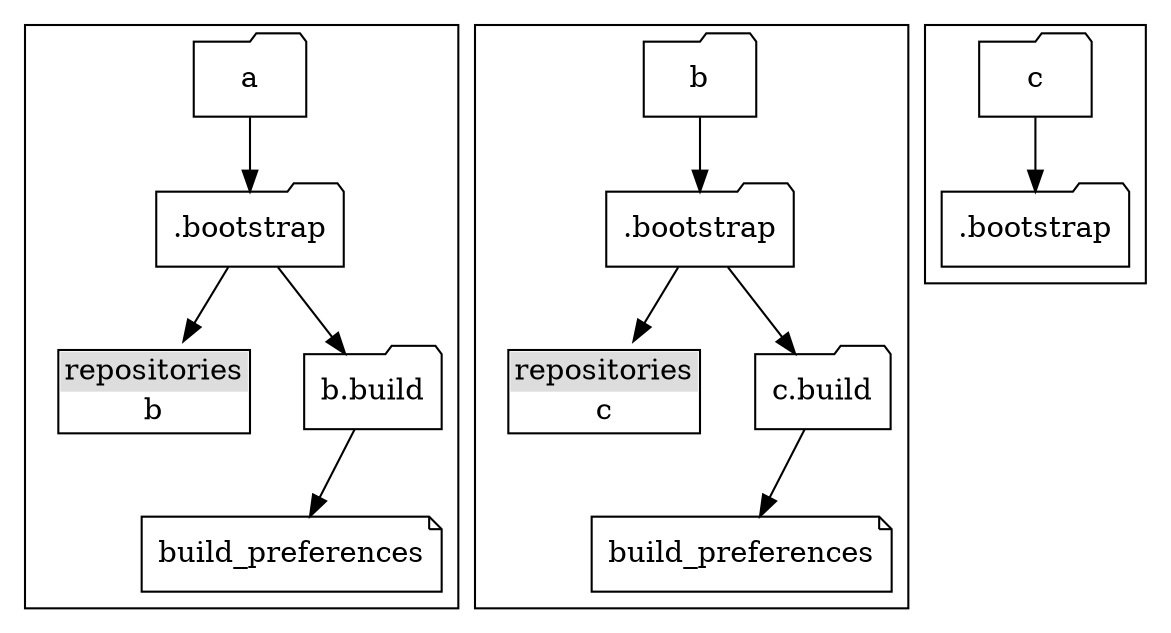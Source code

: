 digraph pic {
     node [shape= folder];

	subgraph cluster_0 {
		"a" -> "a.bootstrap"
		"a.bootstrap"    [ label=".bootstrap" ]
		"a.bootstrap" -> "a.repositories"
		"a.repositories"  [ shape="none", label=< <TABLE BORDER="1" CELLBORDER="0" CELLSPACING="0">
<TR><TD bgcolor="#DDDDDD">repositories</TD></TR>
<TR><TD PORT="f0">b</TD></TR>
</TABLE>>];
		"a.bootstrap" -> "a.b"
		"a.b"                  [ label="b.build" ]
		"a.b"         -> "a.build_preferences"
		"a.build_preferences"  [ label="build_preferences", shape="note" ]
	}

	subgraph cluster_1 {
		"b" -> "b.bootstrap"
		"b.bootstrap"     [ label=".bootstrap" ]
		"b.bootstrap" -> "b.repositories"
		"b.repositories"  [ shape="none", label=< <TABLE BORDER="1" CELLBORDER="0" CELLSPACING="0">
<TR><TD bgcolor="#DDDDDD">repositories</TD></TR>
<TR><TD PORT="f0">c</TD></TR>
</TABLE>>];
		"b.bootstrap" -> "b.c"
		"b.c"                  [ label="c.build" ]
		"b.c"         -> "b.build_preferences"
		"b.build_preferences"  [ label="build_preferences", shape="note" ]
	}

	subgraph cluster_2 {
		"c" -> "c.bootstrap"
		"c.bootstrap" [ label=".bootstrap" ]
	}
}